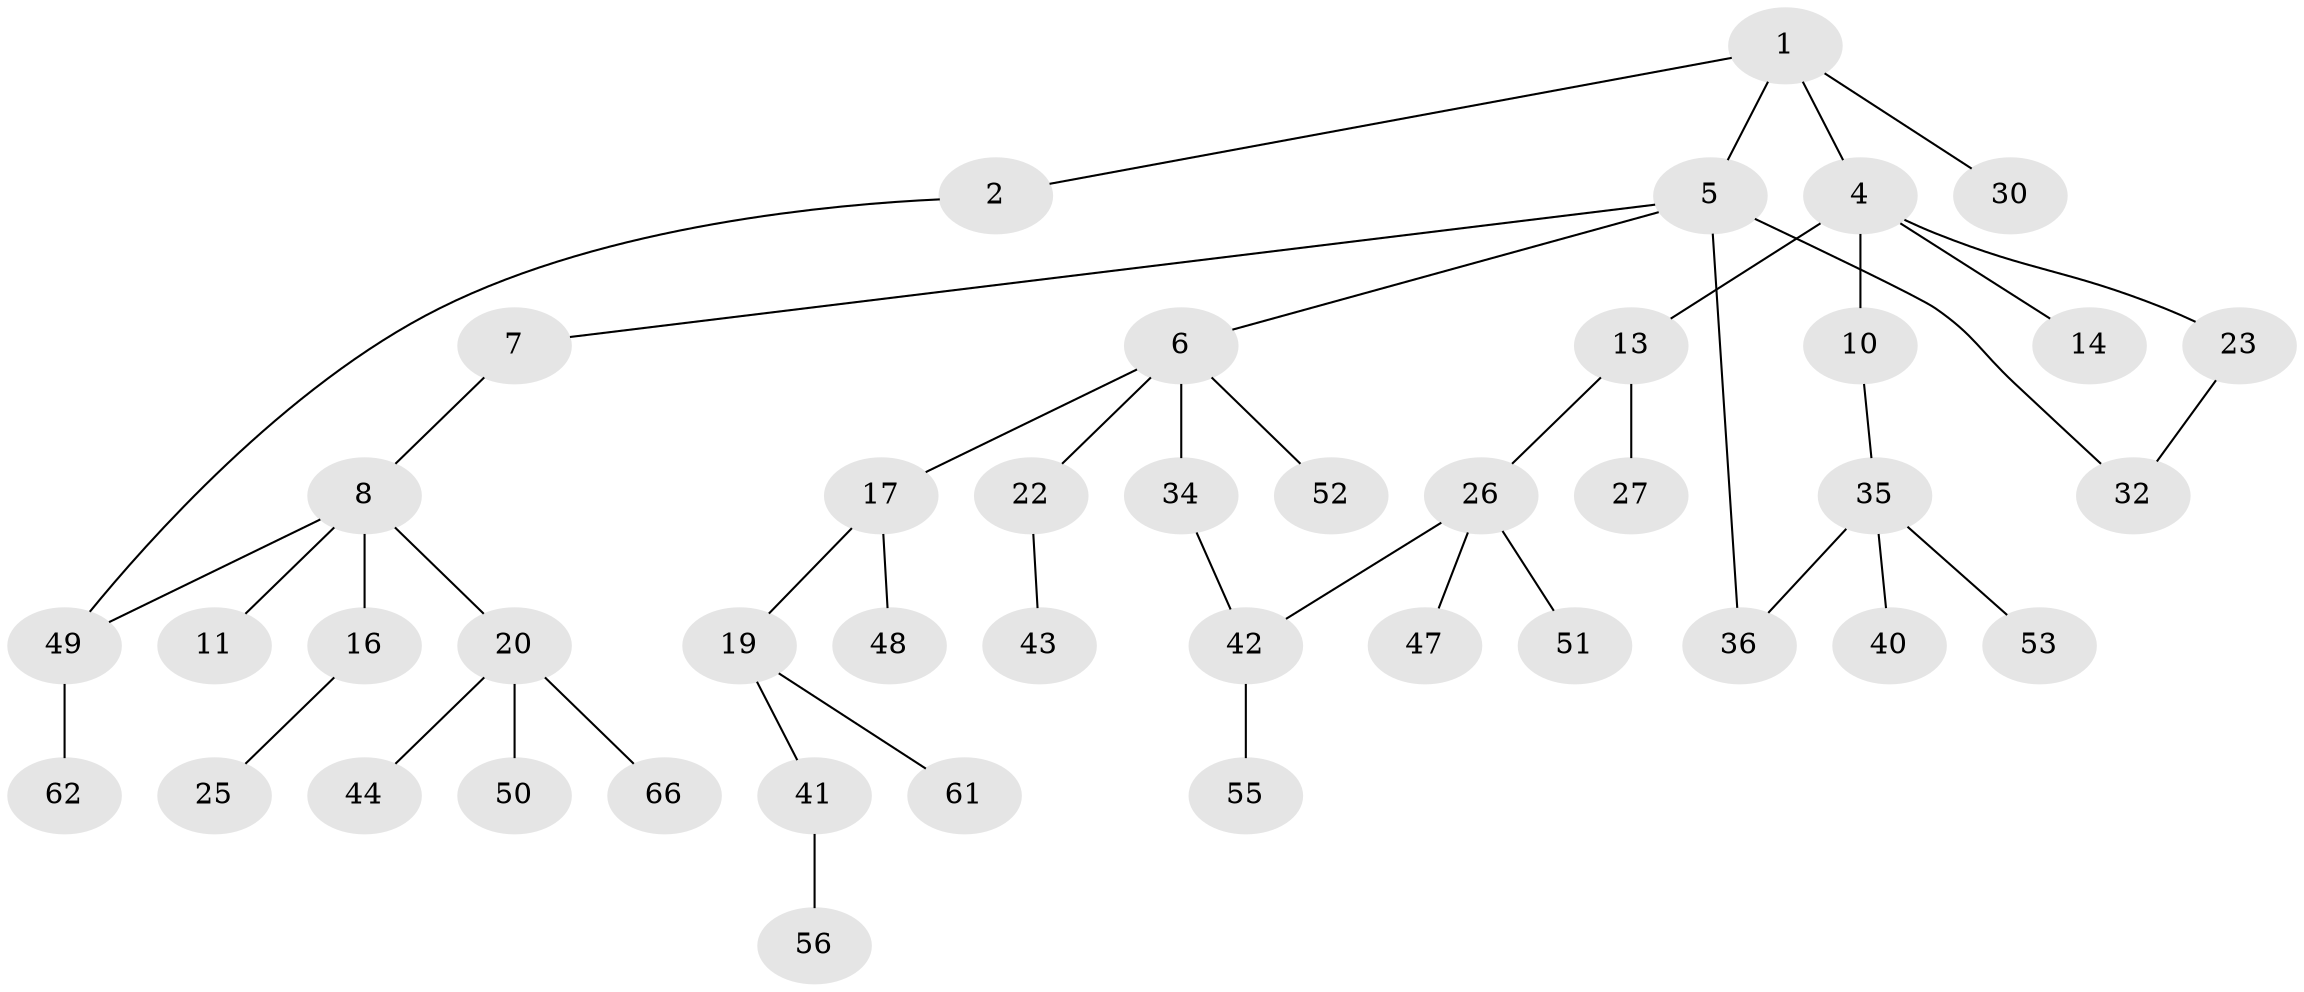 // Generated by graph-tools (version 1.1) at 2025/51/02/27/25 19:51:39]
// undirected, 42 vertices, 45 edges
graph export_dot {
graph [start="1"]
  node [color=gray90,style=filled];
  1 [super="+3"];
  2;
  4 [super="+24"];
  5 [super="+12"];
  6 [super="+15"];
  7;
  8 [super="+9"];
  10 [super="+58"];
  11 [super="+54"];
  13 [super="+18"];
  14;
  16 [super="+21"];
  17 [super="+31"];
  19 [super="+39"];
  20 [super="+37"];
  22 [super="+29"];
  23 [super="+60"];
  25 [super="+28"];
  26 [super="+33"];
  27 [super="+65"];
  30;
  32 [super="+45"];
  34;
  35 [super="+38"];
  36;
  40;
  41 [super="+46"];
  42 [super="+64"];
  43 [super="+57"];
  44;
  47 [super="+63"];
  48;
  49 [super="+59"];
  50;
  51;
  52;
  53;
  55;
  56;
  61;
  62;
  66;
  1 -- 2;
  1 -- 4;
  1 -- 5;
  1 -- 30;
  2 -- 49;
  4 -- 10;
  4 -- 13;
  4 -- 14;
  4 -- 23;
  5 -- 6;
  5 -- 7;
  5 -- 36;
  5 -- 32;
  6 -- 34;
  6 -- 17;
  6 -- 52;
  6 -- 22;
  7 -- 8;
  8 -- 16;
  8 -- 20;
  8 -- 49;
  8 -- 11;
  10 -- 35;
  13 -- 27;
  13 -- 26;
  16 -- 25;
  17 -- 19;
  17 -- 48;
  19 -- 41;
  19 -- 61;
  20 -- 44;
  20 -- 50;
  20 -- 66;
  22 -- 43 [weight=2];
  23 -- 32;
  26 -- 51;
  26 -- 42;
  26 -- 47;
  34 -- 42;
  35 -- 53;
  35 -- 40;
  35 -- 36;
  41 -- 56;
  42 -- 55;
  49 -- 62;
}
